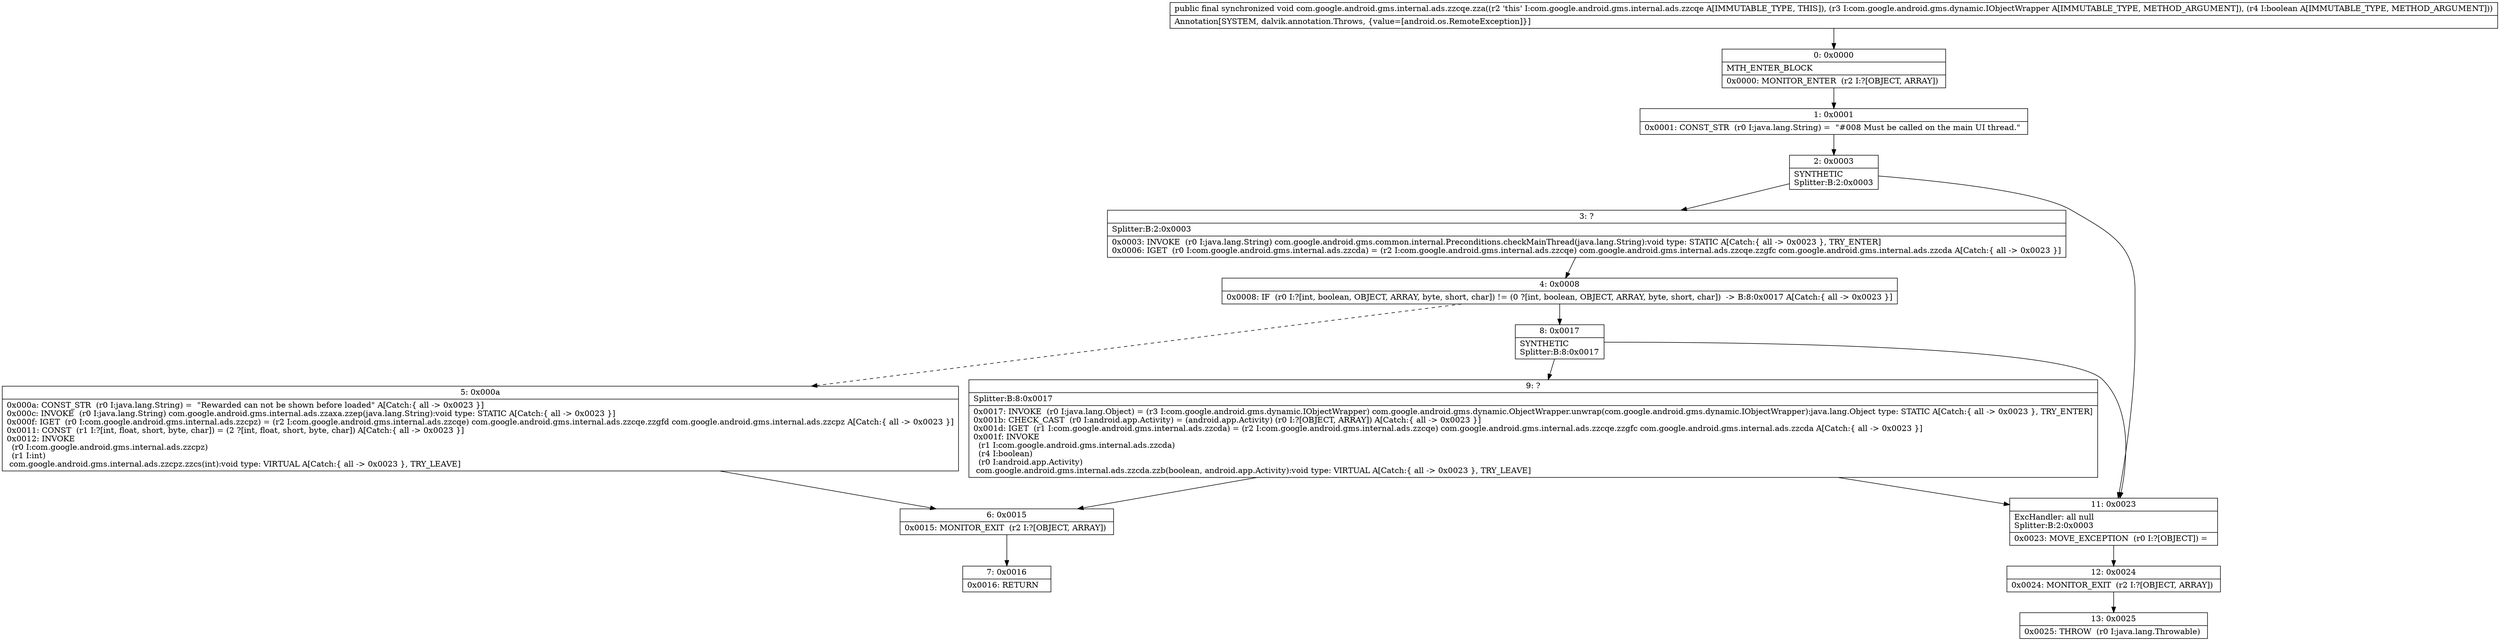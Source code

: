 digraph "CFG forcom.google.android.gms.internal.ads.zzcqe.zza(Lcom\/google\/android\/gms\/dynamic\/IObjectWrapper;Z)V" {
Node_0 [shape=record,label="{0\:\ 0x0000|MTH_ENTER_BLOCK\l|0x0000: MONITOR_ENTER  (r2 I:?[OBJECT, ARRAY]) \l}"];
Node_1 [shape=record,label="{1\:\ 0x0001|0x0001: CONST_STR  (r0 I:java.lang.String) =  \"#008 Must be called on the main UI thread.\" \l}"];
Node_2 [shape=record,label="{2\:\ 0x0003|SYNTHETIC\lSplitter:B:2:0x0003\l}"];
Node_3 [shape=record,label="{3\:\ ?|Splitter:B:2:0x0003\l|0x0003: INVOKE  (r0 I:java.lang.String) com.google.android.gms.common.internal.Preconditions.checkMainThread(java.lang.String):void type: STATIC A[Catch:\{ all \-\> 0x0023 \}, TRY_ENTER]\l0x0006: IGET  (r0 I:com.google.android.gms.internal.ads.zzcda) = (r2 I:com.google.android.gms.internal.ads.zzcqe) com.google.android.gms.internal.ads.zzcqe.zzgfc com.google.android.gms.internal.ads.zzcda A[Catch:\{ all \-\> 0x0023 \}]\l}"];
Node_4 [shape=record,label="{4\:\ 0x0008|0x0008: IF  (r0 I:?[int, boolean, OBJECT, ARRAY, byte, short, char]) != (0 ?[int, boolean, OBJECT, ARRAY, byte, short, char])  \-\> B:8:0x0017 A[Catch:\{ all \-\> 0x0023 \}]\l}"];
Node_5 [shape=record,label="{5\:\ 0x000a|0x000a: CONST_STR  (r0 I:java.lang.String) =  \"Rewarded can not be shown before loaded\" A[Catch:\{ all \-\> 0x0023 \}]\l0x000c: INVOKE  (r0 I:java.lang.String) com.google.android.gms.internal.ads.zzaxa.zzep(java.lang.String):void type: STATIC A[Catch:\{ all \-\> 0x0023 \}]\l0x000f: IGET  (r0 I:com.google.android.gms.internal.ads.zzcpz) = (r2 I:com.google.android.gms.internal.ads.zzcqe) com.google.android.gms.internal.ads.zzcqe.zzgfd com.google.android.gms.internal.ads.zzcpz A[Catch:\{ all \-\> 0x0023 \}]\l0x0011: CONST  (r1 I:?[int, float, short, byte, char]) = (2 ?[int, float, short, byte, char]) A[Catch:\{ all \-\> 0x0023 \}]\l0x0012: INVOKE  \l  (r0 I:com.google.android.gms.internal.ads.zzcpz)\l  (r1 I:int)\l com.google.android.gms.internal.ads.zzcpz.zzcs(int):void type: VIRTUAL A[Catch:\{ all \-\> 0x0023 \}, TRY_LEAVE]\l}"];
Node_6 [shape=record,label="{6\:\ 0x0015|0x0015: MONITOR_EXIT  (r2 I:?[OBJECT, ARRAY]) \l}"];
Node_7 [shape=record,label="{7\:\ 0x0016|0x0016: RETURN   \l}"];
Node_8 [shape=record,label="{8\:\ 0x0017|SYNTHETIC\lSplitter:B:8:0x0017\l}"];
Node_9 [shape=record,label="{9\:\ ?|Splitter:B:8:0x0017\l|0x0017: INVOKE  (r0 I:java.lang.Object) = (r3 I:com.google.android.gms.dynamic.IObjectWrapper) com.google.android.gms.dynamic.ObjectWrapper.unwrap(com.google.android.gms.dynamic.IObjectWrapper):java.lang.Object type: STATIC A[Catch:\{ all \-\> 0x0023 \}, TRY_ENTER]\l0x001b: CHECK_CAST  (r0 I:android.app.Activity) = (android.app.Activity) (r0 I:?[OBJECT, ARRAY]) A[Catch:\{ all \-\> 0x0023 \}]\l0x001d: IGET  (r1 I:com.google.android.gms.internal.ads.zzcda) = (r2 I:com.google.android.gms.internal.ads.zzcqe) com.google.android.gms.internal.ads.zzcqe.zzgfc com.google.android.gms.internal.ads.zzcda A[Catch:\{ all \-\> 0x0023 \}]\l0x001f: INVOKE  \l  (r1 I:com.google.android.gms.internal.ads.zzcda)\l  (r4 I:boolean)\l  (r0 I:android.app.Activity)\l com.google.android.gms.internal.ads.zzcda.zzb(boolean, android.app.Activity):void type: VIRTUAL A[Catch:\{ all \-\> 0x0023 \}, TRY_LEAVE]\l}"];
Node_11 [shape=record,label="{11\:\ 0x0023|ExcHandler: all null\lSplitter:B:2:0x0003\l|0x0023: MOVE_EXCEPTION  (r0 I:?[OBJECT]) =  \l}"];
Node_12 [shape=record,label="{12\:\ 0x0024|0x0024: MONITOR_EXIT  (r2 I:?[OBJECT, ARRAY]) \l}"];
Node_13 [shape=record,label="{13\:\ 0x0025|0x0025: THROW  (r0 I:java.lang.Throwable) \l}"];
MethodNode[shape=record,label="{public final synchronized void com.google.android.gms.internal.ads.zzcqe.zza((r2 'this' I:com.google.android.gms.internal.ads.zzcqe A[IMMUTABLE_TYPE, THIS]), (r3 I:com.google.android.gms.dynamic.IObjectWrapper A[IMMUTABLE_TYPE, METHOD_ARGUMENT]), (r4 I:boolean A[IMMUTABLE_TYPE, METHOD_ARGUMENT]))  | Annotation[SYSTEM, dalvik.annotation.Throws, \{value=[android.os.RemoteException]\}]\l}"];
MethodNode -> Node_0;
Node_0 -> Node_1;
Node_1 -> Node_2;
Node_2 -> Node_3;
Node_2 -> Node_11;
Node_3 -> Node_4;
Node_4 -> Node_5[style=dashed];
Node_4 -> Node_8;
Node_5 -> Node_6;
Node_6 -> Node_7;
Node_8 -> Node_9;
Node_8 -> Node_11;
Node_9 -> Node_11;
Node_9 -> Node_6;
Node_11 -> Node_12;
Node_12 -> Node_13;
}

